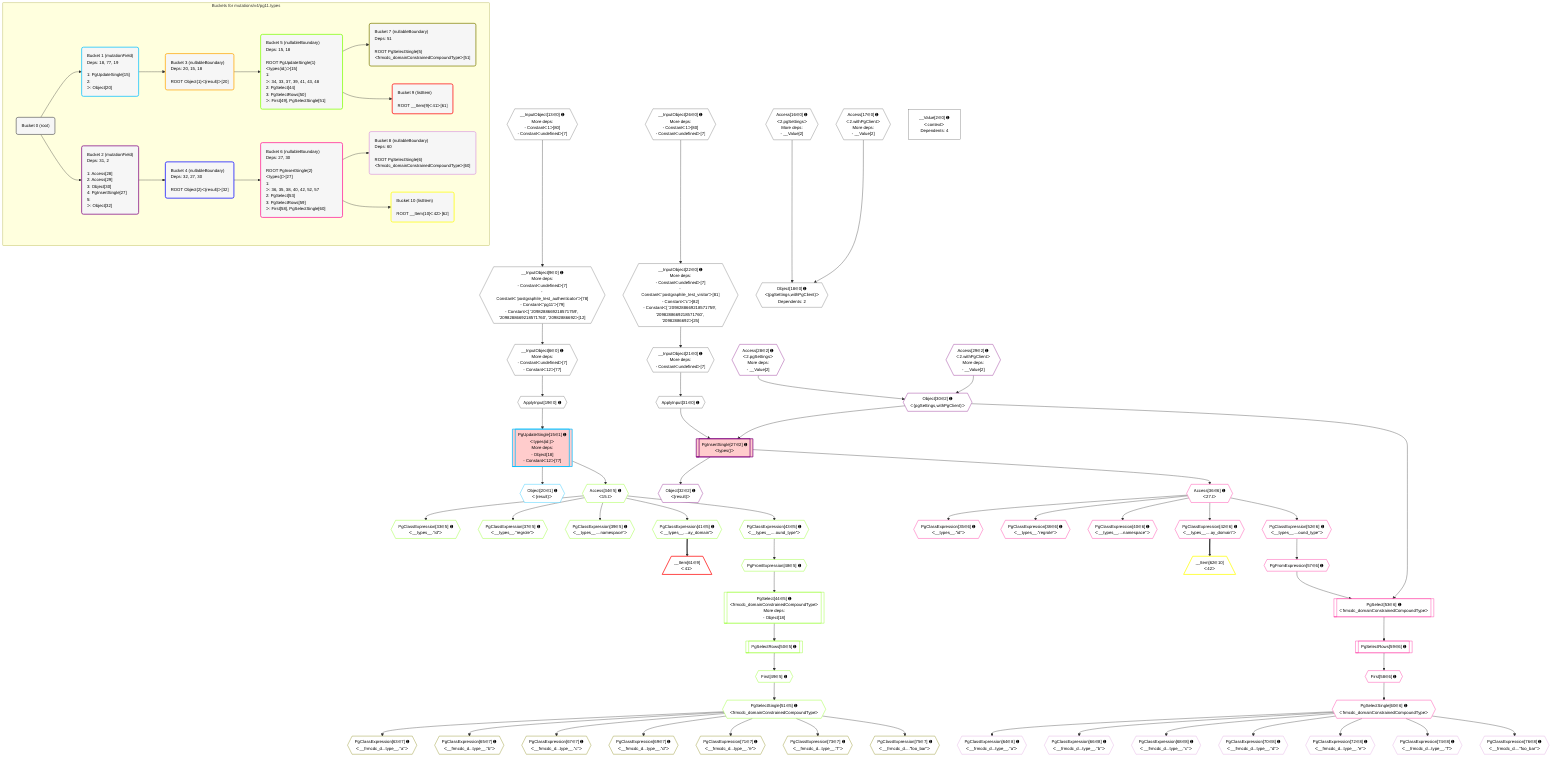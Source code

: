 %%{init: {'themeVariables': { 'fontSize': '12px'}}}%%
graph TD
    classDef path fill:#eee,stroke:#000,color:#000
    classDef plan fill:#fff,stroke-width:1px,color:#000
    classDef itemplan fill:#fff,stroke-width:2px,color:#000
    classDef unbatchedplan fill:#dff,stroke-width:1px,color:#000
    classDef sideeffectplan fill:#fcc,stroke-width:2px,color:#000
    classDef bucket fill:#f6f6f6,color:#000,stroke-width:2px,text-align:left

    subgraph "Buckets for mutations/v4/pg11.types"
    Bucket0("Bucket 0 (root)"):::bucket
    Bucket1("Bucket 1 (mutationField)<br />Deps: 18, 77, 19<br /><br />1: PgUpdateSingle[15]<br />2: <br />ᐳ: Object[20]"):::bucket
    Bucket2("Bucket 2 (mutationField)<br />Deps: 31, 2<br /><br />1: Access[28]<br />2: Access[29]<br />3: Object[30]<br />4: PgInsertSingle[27]<br />5: <br />ᐳ: Object[32]"):::bucket
    Bucket3("Bucket 3 (nullableBoundary)<br />Deps: 20, 15, 18<br /><br />ROOT Object{1}ᐸ{result}ᐳ[20]"):::bucket
    Bucket4("Bucket 4 (nullableBoundary)<br />Deps: 32, 27, 30<br /><br />ROOT Object{2}ᐸ{result}ᐳ[32]"):::bucket
    Bucket5("Bucket 5 (nullableBoundary)<br />Deps: 15, 18<br /><br />ROOT PgUpdateSingle{1}ᐸtypes(id;)ᐳ[15]<br />1: <br />ᐳ: 34, 33, 37, 39, 41, 43, 48<br />2: PgSelect[44]<br />3: PgSelectRows[50]<br />ᐳ: First[49], PgSelectSingle[51]"):::bucket
    Bucket6("Bucket 6 (nullableBoundary)<br />Deps: 27, 30<br /><br />ROOT PgInsertSingle{2}ᐸtypes()ᐳ[27]<br />1: <br />ᐳ: 36, 35, 38, 40, 42, 52, 57<br />2: PgSelect[53]<br />3: PgSelectRows[59]<br />ᐳ: First[58], PgSelectSingle[60]"):::bucket
    Bucket7("Bucket 7 (nullableBoundary)<br />Deps: 51<br /><br />ROOT PgSelectSingle{5}ᐸfrmcdc_domainConstrainedCompoundTypeᐳ[51]"):::bucket
    Bucket8("Bucket 8 (nullableBoundary)<br />Deps: 60<br /><br />ROOT PgSelectSingle{6}ᐸfrmcdc_domainConstrainedCompoundTypeᐳ[60]"):::bucket
    Bucket9("Bucket 9 (listItem)<br /><br />ROOT __Item{9}ᐸ41ᐳ[61]"):::bucket
    Bucket10("Bucket 10 (listItem)<br /><br />ROOT __Item{10}ᐸ42ᐳ[62]"):::bucket
    end
    Bucket0 --> Bucket1 & Bucket2
    Bucket1 --> Bucket3
    Bucket2 --> Bucket4
    Bucket3 --> Bucket5
    Bucket4 --> Bucket6
    Bucket5 --> Bucket7 & Bucket9
    Bucket6 --> Bucket8 & Bucket10

    %% plan dependencies
    __InputObject9{{"__InputObject[9∈0] ➊<br />More deps:<br />- Constantᐸundefinedᐳ[7]<br />- Constantᐸ'postgraphile_test_authenticator'ᐳ[78]<br />- Constantᐸ'pg11'ᐳ[79]<br />- Constantᐸ[ '2098288669218571759', '2098288669218571760', '20982886692ᐳ[12]"}}:::plan
    __InputObject13{{"__InputObject[13∈0] ➊<br />More deps:<br />- Constantᐸ1ᐳ[80]<br />- Constantᐸundefinedᐳ[7]"}}:::plan
    __InputObject13 --> __InputObject9
    __InputObject22{{"__InputObject[22∈0] ➊<br />More deps:<br />- Constantᐸundefinedᐳ[7]<br />- Constantᐸ'postgraphile_test_visitor'ᐳ[81]<br />- Constantᐸ'c'ᐳ[82]<br />- Constantᐸ[ '2098288669218571759', '2098288669218571760', '20982886692ᐳ[25]"}}:::plan
    __InputObject26{{"__InputObject[26∈0] ➊<br />More deps:<br />- Constantᐸ1ᐳ[80]<br />- Constantᐸundefinedᐳ[7]"}}:::plan
    __InputObject26 --> __InputObject22
    __InputObject6{{"__InputObject[6∈0] ➊<br />More deps:<br />- Constantᐸundefinedᐳ[7]<br />- Constantᐸ12ᐳ[77]"}}:::plan
    __InputObject9 --> __InputObject6
    Object18{{"Object[18∈0] ➊<br />ᐸ{pgSettings,withPgClient}ᐳ<br />Dependents: 2"}}:::plan
    Access16{{"Access[16∈0] ➊<br />ᐸ2.pgSettingsᐳ<br />More deps:<br />- __Value[2]"}}:::plan
    Access17{{"Access[17∈0] ➊<br />ᐸ2.withPgClientᐳ<br />More deps:<br />- __Value[2]"}}:::plan
    Access16 & Access17 --> Object18
    __InputObject21{{"__InputObject[21∈0] ➊<br />More deps:<br />- Constantᐸundefinedᐳ[7]"}}:::plan
    __InputObject22 --> __InputObject21
    ApplyInput19{{"ApplyInput[19∈0] ➊"}}:::plan
    __InputObject6 --> ApplyInput19
    ApplyInput31{{"ApplyInput[31∈0] ➊"}}:::plan
    __InputObject21 --> ApplyInput31
    __Value2["__Value[2∈0] ➊<br />ᐸcontextᐳ<br />Dependents: 4"]:::plan
    PgUpdateSingle15[["PgUpdateSingle[15∈1] ➊<br />ᐸtypes(id;)ᐳ<br />More deps:<br />- Object[18]<br />- Constantᐸ12ᐳ[77]"]]:::sideeffectplan
    ApplyInput19 --> PgUpdateSingle15
    Object20{{"Object[20∈1] ➊<br />ᐸ{result}ᐳ"}}:::plan
    PgUpdateSingle15 --> Object20
    PgInsertSingle27[["PgInsertSingle[27∈2] ➊<br />ᐸtypes()ᐳ"]]:::sideeffectplan
    Object30{{"Object[30∈2] ➊<br />ᐸ{pgSettings,withPgClient}ᐳ"}}:::plan
    Object30 & ApplyInput31 --> PgInsertSingle27
    Access28{{"Access[28∈2] ➊<br />ᐸ2.pgSettingsᐳ<br />More deps:<br />- __Value[2]"}}:::plan
    Access29{{"Access[29∈2] ➊<br />ᐸ2.withPgClientᐳ<br />More deps:<br />- __Value[2]"}}:::plan
    Access28 & Access29 --> Object30
    Object32{{"Object[32∈2] ➊<br />ᐸ{result}ᐳ"}}:::plan
    PgInsertSingle27 --> Object32
    PgSelect44[["PgSelect[44∈5] ➊<br />ᐸfrmcdc_domainConstrainedCompoundTypeᐳ<br />More deps:<br />- Object[18]"]]:::plan
    PgFromExpression48{{"PgFromExpression[48∈5] ➊"}}:::plan
    PgFromExpression48 --> PgSelect44
    PgClassExpression33{{"PgClassExpression[33∈5] ➊<br />ᐸ__types__.”id”ᐳ"}}:::plan
    Access34{{"Access[34∈5] ➊<br />ᐸ15.tᐳ"}}:::plan
    Access34 --> PgClassExpression33
    PgUpdateSingle15 --> Access34
    PgClassExpression37{{"PgClassExpression[37∈5] ➊<br />ᐸ__types__.”regrole”ᐳ"}}:::plan
    Access34 --> PgClassExpression37
    PgClassExpression39{{"PgClassExpression[39∈5] ➊<br />ᐸ__types__....namespace”ᐳ"}}:::plan
    Access34 --> PgClassExpression39
    PgClassExpression41{{"PgClassExpression[41∈5] ➊<br />ᐸ__types__....ay_domain”ᐳ"}}:::plan
    Access34 --> PgClassExpression41
    PgClassExpression43{{"PgClassExpression[43∈5] ➊<br />ᐸ__types__....ound_type”ᐳ"}}:::plan
    Access34 --> PgClassExpression43
    PgClassExpression43 --> PgFromExpression48
    First49{{"First[49∈5] ➊"}}:::plan
    PgSelectRows50[["PgSelectRows[50∈5] ➊"]]:::plan
    PgSelectRows50 --> First49
    PgSelect44 --> PgSelectRows50
    PgSelectSingle51{{"PgSelectSingle[51∈5] ➊<br />ᐸfrmcdc_domainConstrainedCompoundTypeᐳ"}}:::plan
    First49 --> PgSelectSingle51
    PgSelect53[["PgSelect[53∈6] ➊<br />ᐸfrmcdc_domainConstrainedCompoundTypeᐳ"]]:::plan
    PgFromExpression57{{"PgFromExpression[57∈6] ➊"}}:::plan
    Object30 & PgFromExpression57 --> PgSelect53
    PgClassExpression35{{"PgClassExpression[35∈6] ➊<br />ᐸ__types__.”id”ᐳ"}}:::plan
    Access36{{"Access[36∈6] ➊<br />ᐸ27.tᐳ"}}:::plan
    Access36 --> PgClassExpression35
    PgInsertSingle27 --> Access36
    PgClassExpression38{{"PgClassExpression[38∈6] ➊<br />ᐸ__types__.”regrole”ᐳ"}}:::plan
    Access36 --> PgClassExpression38
    PgClassExpression40{{"PgClassExpression[40∈6] ➊<br />ᐸ__types__....namespace”ᐳ"}}:::plan
    Access36 --> PgClassExpression40
    PgClassExpression42{{"PgClassExpression[42∈6] ➊<br />ᐸ__types__....ay_domain”ᐳ"}}:::plan
    Access36 --> PgClassExpression42
    PgClassExpression52{{"PgClassExpression[52∈6] ➊<br />ᐸ__types__....ound_type”ᐳ"}}:::plan
    Access36 --> PgClassExpression52
    PgClassExpression52 --> PgFromExpression57
    First58{{"First[58∈6] ➊"}}:::plan
    PgSelectRows59[["PgSelectRows[59∈6] ➊"]]:::plan
    PgSelectRows59 --> First58
    PgSelect53 --> PgSelectRows59
    PgSelectSingle60{{"PgSelectSingle[60∈6] ➊<br />ᐸfrmcdc_domainConstrainedCompoundTypeᐳ"}}:::plan
    First58 --> PgSelectSingle60
    PgClassExpression63{{"PgClassExpression[63∈7] ➊<br />ᐸ__frmcdc_d...type__.”a”ᐳ"}}:::plan
    PgSelectSingle51 --> PgClassExpression63
    PgClassExpression65{{"PgClassExpression[65∈7] ➊<br />ᐸ__frmcdc_d...type__.”b”ᐳ"}}:::plan
    PgSelectSingle51 --> PgClassExpression65
    PgClassExpression67{{"PgClassExpression[67∈7] ➊<br />ᐸ__frmcdc_d...type__.”c”ᐳ"}}:::plan
    PgSelectSingle51 --> PgClassExpression67
    PgClassExpression69{{"PgClassExpression[69∈7] ➊<br />ᐸ__frmcdc_d...type__.”d”ᐳ"}}:::plan
    PgSelectSingle51 --> PgClassExpression69
    PgClassExpression71{{"PgClassExpression[71∈7] ➊<br />ᐸ__frmcdc_d...type__.”e”ᐳ"}}:::plan
    PgSelectSingle51 --> PgClassExpression71
    PgClassExpression73{{"PgClassExpression[73∈7] ➊<br />ᐸ__frmcdc_d...type__.”f”ᐳ"}}:::plan
    PgSelectSingle51 --> PgClassExpression73
    PgClassExpression75{{"PgClassExpression[75∈7] ➊<br />ᐸ__frmcdc_d....”foo_bar”ᐳ"}}:::plan
    PgSelectSingle51 --> PgClassExpression75
    PgClassExpression64{{"PgClassExpression[64∈8] ➊<br />ᐸ__frmcdc_d...type__.”a”ᐳ"}}:::plan
    PgSelectSingle60 --> PgClassExpression64
    PgClassExpression66{{"PgClassExpression[66∈8] ➊<br />ᐸ__frmcdc_d...type__.”b”ᐳ"}}:::plan
    PgSelectSingle60 --> PgClassExpression66
    PgClassExpression68{{"PgClassExpression[68∈8] ➊<br />ᐸ__frmcdc_d...type__.”c”ᐳ"}}:::plan
    PgSelectSingle60 --> PgClassExpression68
    PgClassExpression70{{"PgClassExpression[70∈8] ➊<br />ᐸ__frmcdc_d...type__.”d”ᐳ"}}:::plan
    PgSelectSingle60 --> PgClassExpression70
    PgClassExpression72{{"PgClassExpression[72∈8] ➊<br />ᐸ__frmcdc_d...type__.”e”ᐳ"}}:::plan
    PgSelectSingle60 --> PgClassExpression72
    PgClassExpression74{{"PgClassExpression[74∈8] ➊<br />ᐸ__frmcdc_d...type__.”f”ᐳ"}}:::plan
    PgSelectSingle60 --> PgClassExpression74
    PgClassExpression76{{"PgClassExpression[76∈8] ➊<br />ᐸ__frmcdc_d....”foo_bar”ᐳ"}}:::plan
    PgSelectSingle60 --> PgClassExpression76
    __Item61[/"__Item[61∈9]<br />ᐸ41ᐳ"\]:::itemplan
    PgClassExpression41 ==> __Item61
    __Item62[/"__Item[62∈10]<br />ᐸ42ᐳ"\]:::itemplan
    PgClassExpression42 ==> __Item62

    %% define steps
    classDef bucket0 stroke:#696969
    class Bucket0,__Value2,__InputObject6,__InputObject9,__InputObject13,Access16,Access17,Object18,ApplyInput19,__InputObject21,__InputObject22,__InputObject26,ApplyInput31 bucket0
    classDef bucket1 stroke:#00bfff
    class Bucket1,PgUpdateSingle15,Object20 bucket1
    classDef bucket2 stroke:#7f007f
    class Bucket2,PgInsertSingle27,Access28,Access29,Object30,Object32 bucket2
    classDef bucket3 stroke:#ffa500
    class Bucket3 bucket3
    classDef bucket4 stroke:#0000ff
    class Bucket4 bucket4
    classDef bucket5 stroke:#7fff00
    class Bucket5,PgClassExpression33,Access34,PgClassExpression37,PgClassExpression39,PgClassExpression41,PgClassExpression43,PgSelect44,PgFromExpression48,First49,PgSelectRows50,PgSelectSingle51 bucket5
    classDef bucket6 stroke:#ff1493
    class Bucket6,PgClassExpression35,Access36,PgClassExpression38,PgClassExpression40,PgClassExpression42,PgClassExpression52,PgSelect53,PgFromExpression57,First58,PgSelectRows59,PgSelectSingle60 bucket6
    classDef bucket7 stroke:#808000
    class Bucket7,PgClassExpression63,PgClassExpression65,PgClassExpression67,PgClassExpression69,PgClassExpression71,PgClassExpression73,PgClassExpression75 bucket7
    classDef bucket8 stroke:#dda0dd
    class Bucket8,PgClassExpression64,PgClassExpression66,PgClassExpression68,PgClassExpression70,PgClassExpression72,PgClassExpression74,PgClassExpression76 bucket8
    classDef bucket9 stroke:#ff0000
    class Bucket9,__Item61 bucket9
    classDef bucket10 stroke:#ffff00
    class Bucket10,__Item62 bucket10